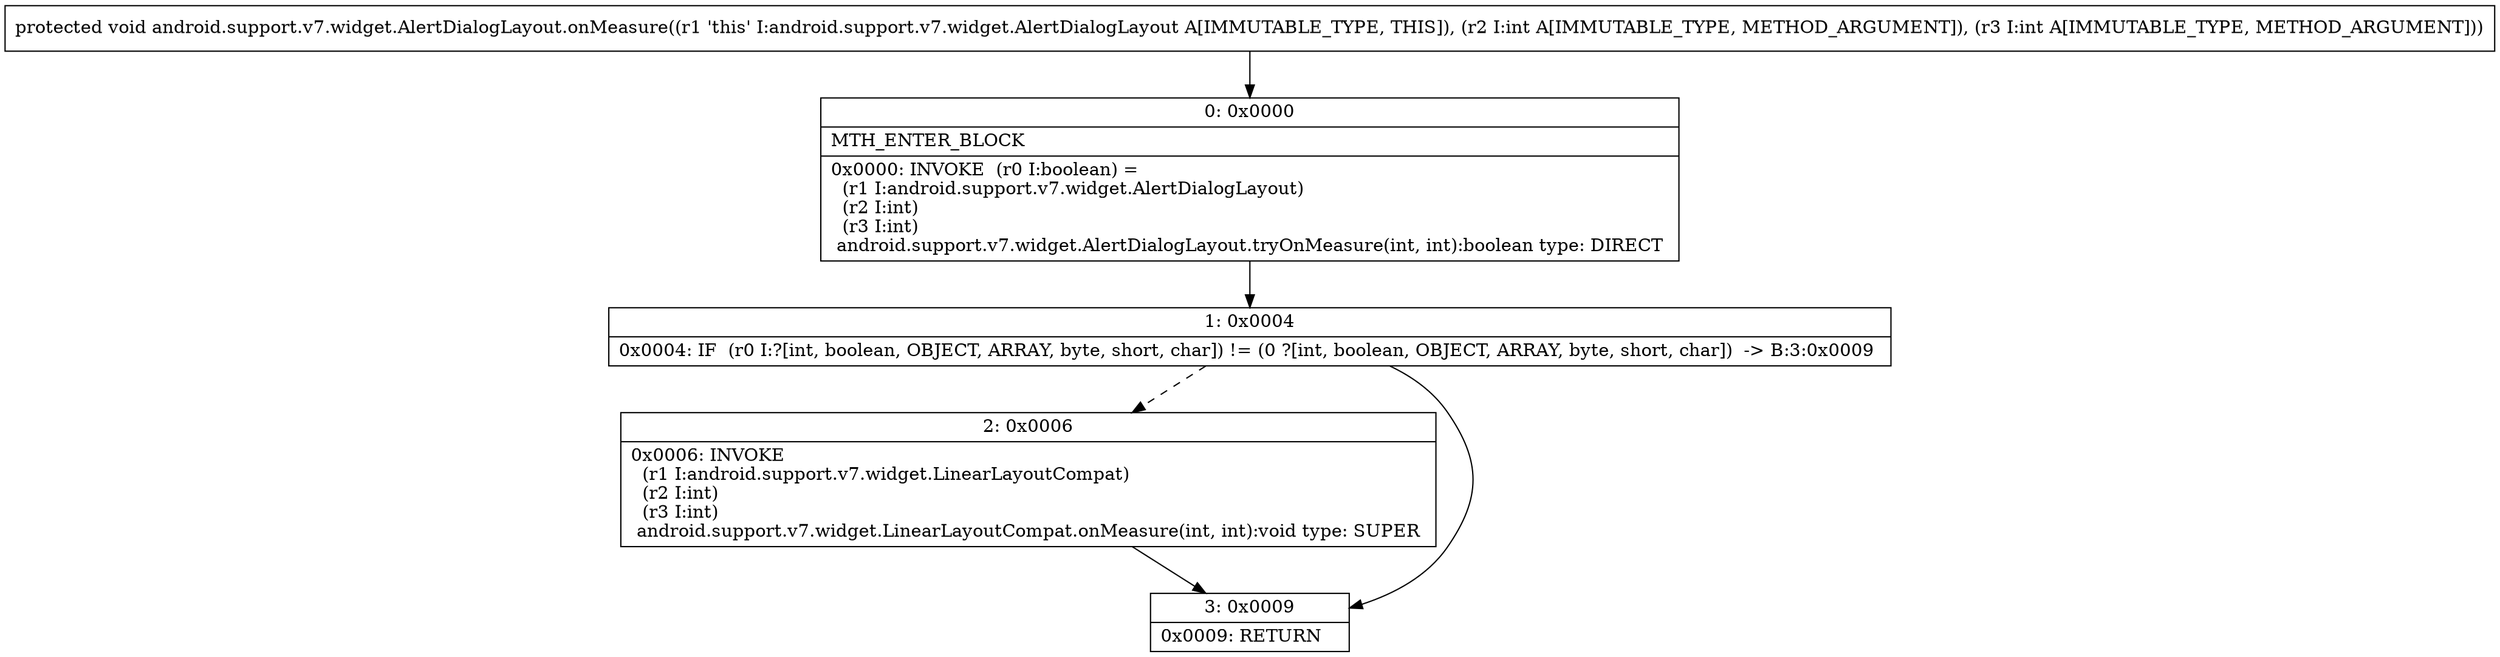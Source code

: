 digraph "CFG forandroid.support.v7.widget.AlertDialogLayout.onMeasure(II)V" {
Node_0 [shape=record,label="{0\:\ 0x0000|MTH_ENTER_BLOCK\l|0x0000: INVOKE  (r0 I:boolean) = \l  (r1 I:android.support.v7.widget.AlertDialogLayout)\l  (r2 I:int)\l  (r3 I:int)\l android.support.v7.widget.AlertDialogLayout.tryOnMeasure(int, int):boolean type: DIRECT \l}"];
Node_1 [shape=record,label="{1\:\ 0x0004|0x0004: IF  (r0 I:?[int, boolean, OBJECT, ARRAY, byte, short, char]) != (0 ?[int, boolean, OBJECT, ARRAY, byte, short, char])  \-\> B:3:0x0009 \l}"];
Node_2 [shape=record,label="{2\:\ 0x0006|0x0006: INVOKE  \l  (r1 I:android.support.v7.widget.LinearLayoutCompat)\l  (r2 I:int)\l  (r3 I:int)\l android.support.v7.widget.LinearLayoutCompat.onMeasure(int, int):void type: SUPER \l}"];
Node_3 [shape=record,label="{3\:\ 0x0009|0x0009: RETURN   \l}"];
MethodNode[shape=record,label="{protected void android.support.v7.widget.AlertDialogLayout.onMeasure((r1 'this' I:android.support.v7.widget.AlertDialogLayout A[IMMUTABLE_TYPE, THIS]), (r2 I:int A[IMMUTABLE_TYPE, METHOD_ARGUMENT]), (r3 I:int A[IMMUTABLE_TYPE, METHOD_ARGUMENT])) }"];
MethodNode -> Node_0;
Node_0 -> Node_1;
Node_1 -> Node_2[style=dashed];
Node_1 -> Node_3;
Node_2 -> Node_3;
}

